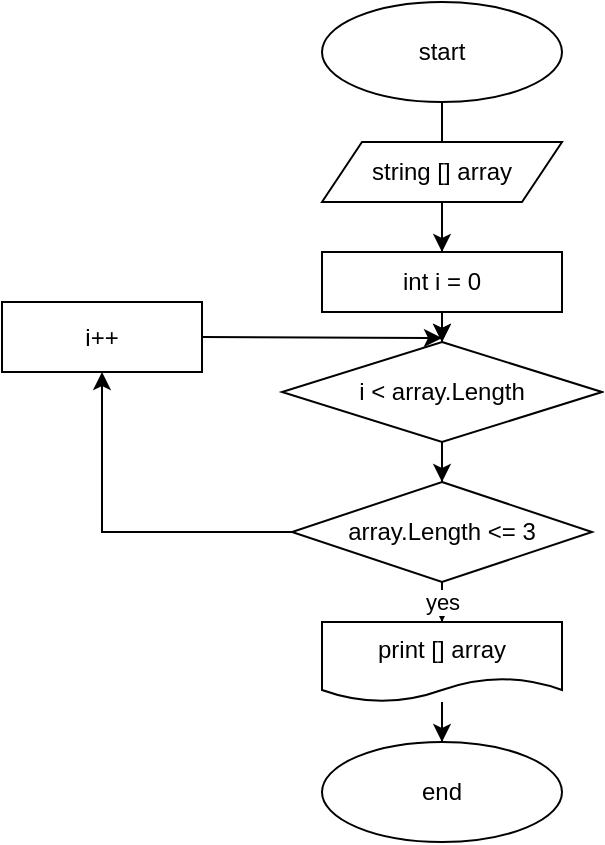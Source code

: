 <mxfile version="20.5.3" type="device"><diagram id="AEwsFhlEGSxJM_spkHEG" name="Страница 1"><mxGraphModel dx="443" dy="494" grid="1" gridSize="10" guides="1" tooltips="1" connect="1" arrows="1" fold="1" page="1" pageScale="1" pageWidth="827" pageHeight="1169" math="0" shadow="0"><root><mxCell id="0"/><mxCell id="1" parent="0"/><mxCell id="d3TFGwP-6RieuyHjydaQ-16" value="" style="edgeStyle=orthogonalEdgeStyle;rounded=0;orthogonalLoop=1;jettySize=auto;html=1;" edge="1" parent="1" source="d3TFGwP-6RieuyHjydaQ-1" target="d3TFGwP-6RieuyHjydaQ-3"><mxGeometry relative="1" as="geometry"/></mxCell><mxCell id="d3TFGwP-6RieuyHjydaQ-1" value="start" style="ellipse;whiteSpace=wrap;html=1;" vertex="1" parent="1"><mxGeometry x="170" y="30" width="120" height="50" as="geometry"/></mxCell><mxCell id="d3TFGwP-6RieuyHjydaQ-6" value="" style="edgeStyle=orthogonalEdgeStyle;rounded=0;orthogonalLoop=1;jettySize=auto;html=1;startArrow=none;" edge="1" parent="1" source="d3TFGwP-6RieuyHjydaQ-3" target="d3TFGwP-6RieuyHjydaQ-4"><mxGeometry relative="1" as="geometry"/></mxCell><mxCell id="d3TFGwP-6RieuyHjydaQ-2" value="string [] array" style="shape=parallelogram;perimeter=parallelogramPerimeter;whiteSpace=wrap;html=1;fixedSize=1;" vertex="1" parent="1"><mxGeometry x="170" y="100" width="120" height="30" as="geometry"/></mxCell><mxCell id="d3TFGwP-6RieuyHjydaQ-5" value="" style="edgeStyle=orthogonalEdgeStyle;rounded=0;orthogonalLoop=1;jettySize=auto;html=1;" edge="1" parent="1" source="d3TFGwP-6RieuyHjydaQ-3" target="d3TFGwP-6RieuyHjydaQ-4"><mxGeometry relative="1" as="geometry"/></mxCell><mxCell id="d3TFGwP-6RieuyHjydaQ-13" value="" style="edgeStyle=orthogonalEdgeStyle;rounded=0;orthogonalLoop=1;jettySize=auto;html=1;" edge="1" parent="1" source="d3TFGwP-6RieuyHjydaQ-4" target="d3TFGwP-6RieuyHjydaQ-12"><mxGeometry relative="1" as="geometry"/></mxCell><mxCell id="d3TFGwP-6RieuyHjydaQ-4" value="i &amp;lt; array.Length" style="rhombus;whiteSpace=wrap;html=1;" vertex="1" parent="1"><mxGeometry x="150" y="200" width="160" height="50" as="geometry"/></mxCell><mxCell id="d3TFGwP-6RieuyHjydaQ-3" value="int i = 0" style="rounded=0;whiteSpace=wrap;html=1;" vertex="1" parent="1"><mxGeometry x="170" y="155" width="120" height="30" as="geometry"/></mxCell><mxCell id="d3TFGwP-6RieuyHjydaQ-7" value="" style="edgeStyle=orthogonalEdgeStyle;rounded=0;orthogonalLoop=1;jettySize=auto;html=1;endArrow=none;" edge="1" parent="1" source="d3TFGwP-6RieuyHjydaQ-2" target="d3TFGwP-6RieuyHjydaQ-3"><mxGeometry relative="1" as="geometry"><mxPoint x="230" y="130" as="sourcePoint"/><mxPoint x="230" y="200" as="targetPoint"/></mxGeometry></mxCell><mxCell id="d3TFGwP-6RieuyHjydaQ-15" value="yes" style="edgeStyle=orthogonalEdgeStyle;rounded=0;orthogonalLoop=1;jettySize=auto;html=1;" edge="1" parent="1" source="d3TFGwP-6RieuyHjydaQ-12" target="d3TFGwP-6RieuyHjydaQ-14"><mxGeometry relative="1" as="geometry"/></mxCell><mxCell id="d3TFGwP-6RieuyHjydaQ-19" value="" style="edgeStyle=orthogonalEdgeStyle;rounded=0;orthogonalLoop=1;jettySize=auto;html=1;" edge="1" parent="1" source="d3TFGwP-6RieuyHjydaQ-12" target="d3TFGwP-6RieuyHjydaQ-18"><mxGeometry relative="1" as="geometry"/></mxCell><mxCell id="d3TFGwP-6RieuyHjydaQ-12" value="array.Length &amp;lt;= 3" style="rhombus;whiteSpace=wrap;html=1;" vertex="1" parent="1"><mxGeometry x="155" y="270" width="150" height="50" as="geometry"/></mxCell><mxCell id="d3TFGwP-6RieuyHjydaQ-22" value="" style="edgeStyle=orthogonalEdgeStyle;rounded=0;orthogonalLoop=1;jettySize=auto;html=1;" edge="1" parent="1" source="d3TFGwP-6RieuyHjydaQ-14" target="d3TFGwP-6RieuyHjydaQ-17"><mxGeometry relative="1" as="geometry"/></mxCell><mxCell id="d3TFGwP-6RieuyHjydaQ-14" value="print [] array" style="shape=document;whiteSpace=wrap;html=1;boundedLbl=1;" vertex="1" parent="1"><mxGeometry x="170" y="340" width="120" height="40" as="geometry"/></mxCell><mxCell id="d3TFGwP-6RieuyHjydaQ-17" value="end" style="ellipse;whiteSpace=wrap;html=1;" vertex="1" parent="1"><mxGeometry x="170" y="400" width="120" height="50" as="geometry"/></mxCell><mxCell id="d3TFGwP-6RieuyHjydaQ-18" value="i++" style="whiteSpace=wrap;html=1;" vertex="1" parent="1"><mxGeometry x="10" y="180" width="100" height="35" as="geometry"/></mxCell><mxCell id="d3TFGwP-6RieuyHjydaQ-21" value="" style="endArrow=classic;html=1;rounded=0;exitX=1;exitY=0.5;exitDx=0;exitDy=0;" edge="1" parent="1" source="d3TFGwP-6RieuyHjydaQ-18"><mxGeometry width="50" height="50" relative="1" as="geometry"><mxPoint x="150" y="280" as="sourcePoint"/><mxPoint x="230" y="198" as="targetPoint"/></mxGeometry></mxCell></root></mxGraphModel></diagram></mxfile>